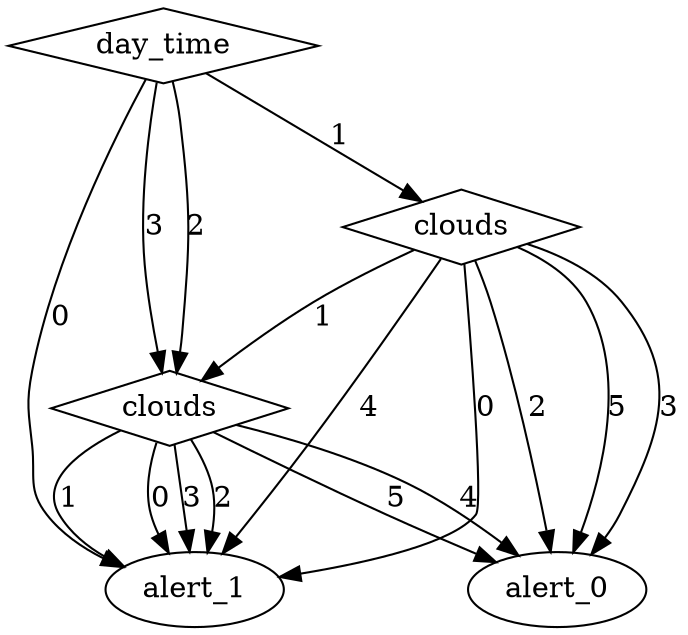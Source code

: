 digraph {
node [label=alert_0,style=""] alert_0
node [label=alert_0,style=""] alert_0
node [label=alert_1,style=""] alert_1
node [label=alert_1,style=""] alert_1
node [label=alert_1,style=""] alert_1
node [label=alert_1,style=""] alert_1
node [label=alert_0,style=""] alert_0
node [label=alert_1,style=""] alert_1
node [label=alert_0,style=""] alert_0
node [label=alert_0,style=""] alert_0
node [label=alert_1,style=""] alert_1
node [label=alert_1,style=""] alert_1
node [label=clouds,shape="diamond",style=""] 2
node [label=clouds,shape="diamond",style=""] 1
node [label=day_time,shape="diamond",style=""] 0

2 -> alert_0 [label="5"]
2 -> alert_0 [label="4"]
2 -> alert_1 [label="3"]
2 -> alert_1 [label="2"]
2 -> alert_1 [label="1"]
2 -> alert_1 [label="0"]
1 -> alert_0 [label="5"]
1 -> alert_1 [label="4"]
1 -> alert_0 [label="3"]
1 -> alert_0 [label="2"]
1 -> 2 [label="1"]
1 -> alert_1 [label="0"]
0 -> 2 [label="3"]
0 -> 2 [label="2"]
0 -> 1 [label="1"]
0 -> alert_1 [label="0"]
}